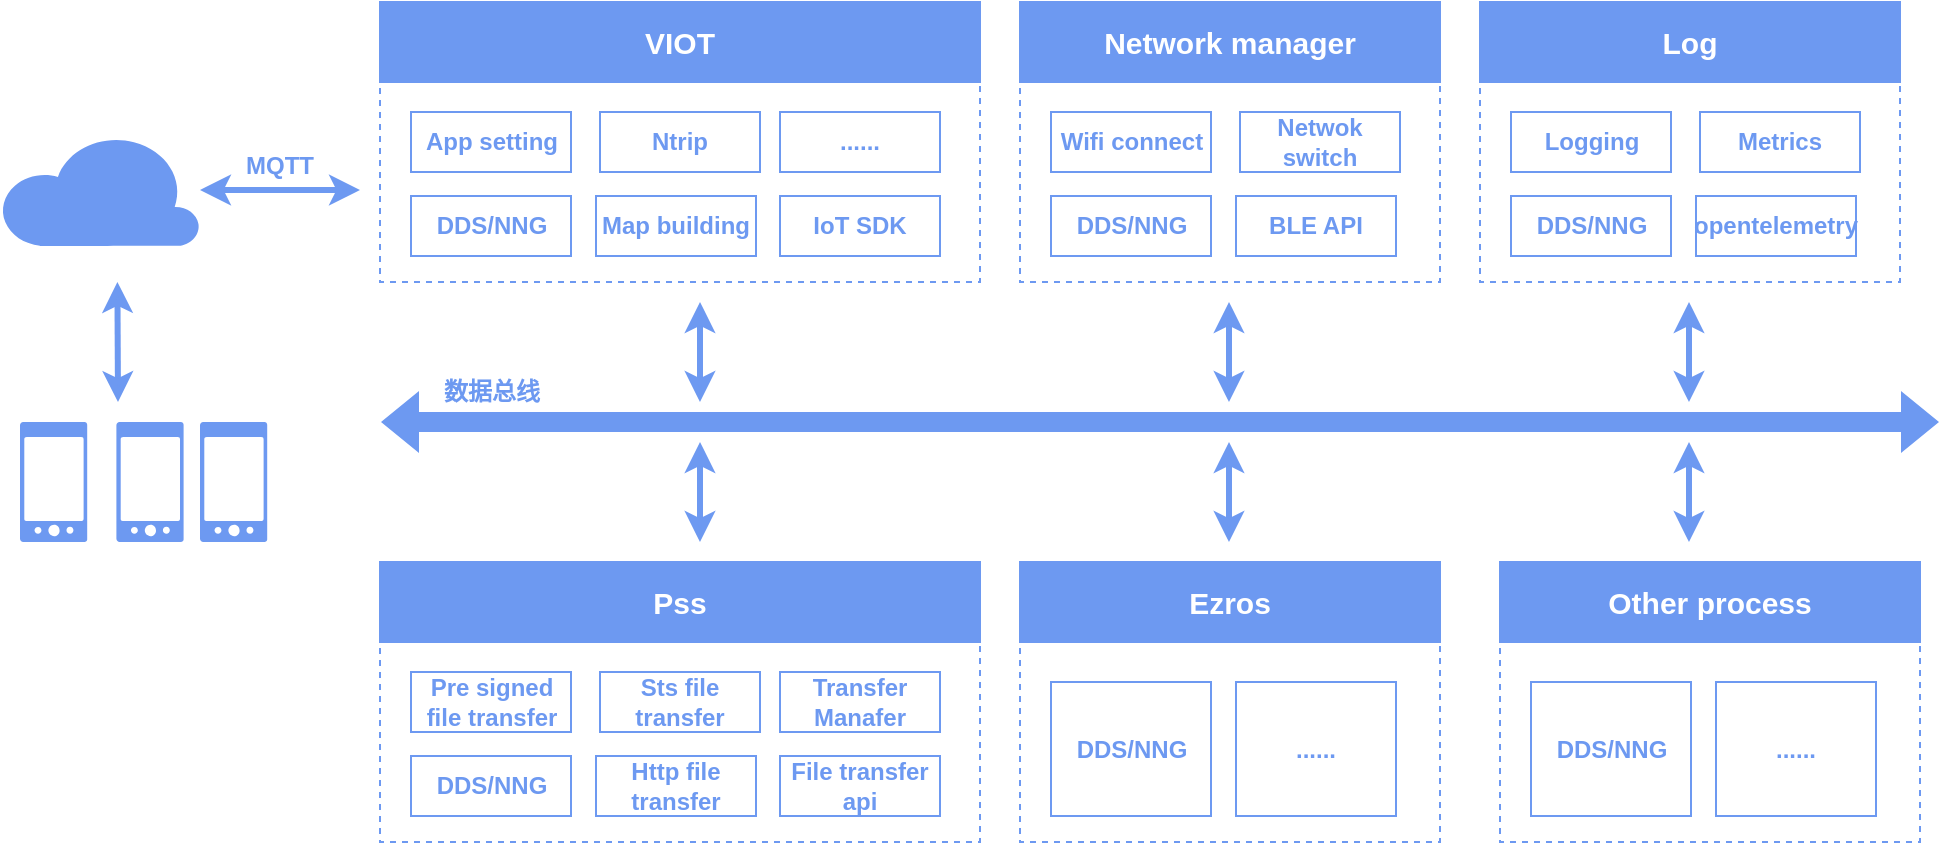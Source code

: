 <mxfile version="24.2.5" type="github">
  <diagram name="Page-1" id="JC4cb9zr0qlf4iiEeogh">
    <mxGraphModel dx="1369" dy="774" grid="1" gridSize="10" guides="1" tooltips="1" connect="1" arrows="1" fold="1" page="1" pageScale="1" pageWidth="980" pageHeight="1390" math="0" shadow="0">
      <root>
        <mxCell id="0" />
        <mxCell id="1" parent="0" />
        <mxCell id="fbuUso7rly-JQaLcUg9s-77" value="" style="group" vertex="1" connectable="0" parent="1">
          <mxGeometry x="270" y="300" width="300" height="140" as="geometry" />
        </mxCell>
        <mxCell id="fbuUso7rly-JQaLcUg9s-61" value="" style="rounded=0;whiteSpace=wrap;html=1;strokeColor=#6D99F1;dashed=1;" vertex="1" parent="fbuUso7rly-JQaLcUg9s-77">
          <mxGeometry width="300" height="140" as="geometry" />
        </mxCell>
        <mxCell id="fbuUso7rly-JQaLcUg9s-63" value="VIOT" style="rounded=0;whiteSpace=wrap;html=1;strokeColor=#6D99F1;fillColor=#6D99F1;fontColor=#FFFFFF;fontStyle=1;fontSize=15;" vertex="1" parent="fbuUso7rly-JQaLcUg9s-77">
          <mxGeometry width="300" height="40" as="geometry" />
        </mxCell>
        <mxCell id="fbuUso7rly-JQaLcUg9s-60" value="" style="shape=flexArrow;endArrow=classic;startArrow=classic;html=1;rounded=0;fillColor=#6D99F1;strokeColor=none;" edge="1" parent="1">
          <mxGeometry width="100" height="100" relative="1" as="geometry">
            <mxPoint x="270" y="510" as="sourcePoint" />
            <mxPoint x="1050" y="510" as="targetPoint" />
          </mxGeometry>
        </mxCell>
        <mxCell id="fbuUso7rly-JQaLcUg9s-64" value="&lt;font color=&quot;#6d99f1&quot;&gt;&lt;b&gt;DDS/NNG&lt;/b&gt;&lt;/font&gt;" style="rounded=0;whiteSpace=wrap;html=1;strokeColor=#6D99F1;" vertex="1" parent="1">
          <mxGeometry x="285.5" y="397" width="80" height="30" as="geometry" />
        </mxCell>
        <mxCell id="fbuUso7rly-JQaLcUg9s-71" value="" style="sketch=0;html=1;aspect=fixed;strokeColor=none;shadow=0;fillColor=#6D99F1;verticalAlign=top;labelPosition=center;verticalLabelPosition=bottom;shape=mxgraph.gcp2.phone_android" vertex="1" parent="1">
          <mxGeometry x="90.0" y="510" width="33.6" height="60" as="geometry" />
        </mxCell>
        <mxCell id="fbuUso7rly-JQaLcUg9s-81" style="edgeStyle=orthogonalEdgeStyle;rounded=0;orthogonalLoop=1;jettySize=auto;html=1;startArrow=classic;startFill=1;strokeWidth=3;strokeColor=#6D99F1;" edge="1" parent="1" source="fbuUso7rly-JQaLcUg9s-72">
          <mxGeometry relative="1" as="geometry">
            <mxPoint x="260" y="394" as="targetPoint" />
          </mxGeometry>
        </mxCell>
        <mxCell id="fbuUso7rly-JQaLcUg9s-72" value="" style="verticalLabelPosition=bottom;html=1;verticalAlign=top;align=center;strokeColor=none;fillColor=#6D99F1;shape=mxgraph.azure.cloud;" vertex="1" parent="1">
          <mxGeometry x="80" y="366" width="100" height="56" as="geometry" />
        </mxCell>
        <mxCell id="fbuUso7rly-JQaLcUg9s-73" value="&lt;font color=&quot;#6d99f1&quot;&gt;&lt;b&gt;Map building&lt;/b&gt;&lt;/font&gt;" style="rounded=0;whiteSpace=wrap;html=1;strokeColor=#6D99F1;" vertex="1" parent="1">
          <mxGeometry x="378" y="397" width="80" height="30" as="geometry" />
        </mxCell>
        <mxCell id="fbuUso7rly-JQaLcUg9s-75" value="&lt;b style=&quot;border-color: var(--border-color); color: rgb(109, 153, 241);&quot;&gt;App setting&lt;/b&gt;" style="rounded=0;whiteSpace=wrap;html=1;strokeColor=#6D99F1;" vertex="1" parent="1">
          <mxGeometry x="285.5" y="355" width="80" height="30" as="geometry" />
        </mxCell>
        <mxCell id="fbuUso7rly-JQaLcUg9s-76" value="&lt;font color=&quot;#6d99f1&quot;&gt;&lt;b&gt;Ntrip&lt;/b&gt;&lt;/font&gt;" style="rounded=0;whiteSpace=wrap;html=1;strokeColor=#6D99F1;" vertex="1" parent="1">
          <mxGeometry x="380" y="355" width="80" height="30" as="geometry" />
        </mxCell>
        <mxCell id="fbuUso7rly-JQaLcUg9s-78" value="&lt;b style=&quot;border-color: var(--border-color); color: rgb(109, 153, 241);&quot;&gt;IoT SDK&lt;/b&gt;" style="rounded=0;whiteSpace=wrap;html=1;strokeColor=#6D99F1;" vertex="1" parent="1">
          <mxGeometry x="470" y="397" width="80" height="30" as="geometry" />
        </mxCell>
        <mxCell id="fbuUso7rly-JQaLcUg9s-79" value="&lt;font color=&quot;#6d99f1&quot;&gt;&lt;b&gt;......&lt;/b&gt;&lt;/font&gt;" style="rounded=0;whiteSpace=wrap;html=1;strokeColor=#6D99F1;" vertex="1" parent="1">
          <mxGeometry x="470" y="355" width="80" height="30" as="geometry" />
        </mxCell>
        <mxCell id="fbuUso7rly-JQaLcUg9s-82" value="" style="group" vertex="1" connectable="0" parent="1">
          <mxGeometry x="590" y="300" width="210" height="140" as="geometry" />
        </mxCell>
        <mxCell id="fbuUso7rly-JQaLcUg9s-83" value="" style="rounded=0;whiteSpace=wrap;html=1;strokeColor=#6D99F1;dashed=1;" vertex="1" parent="fbuUso7rly-JQaLcUg9s-82">
          <mxGeometry width="210" height="140" as="geometry" />
        </mxCell>
        <mxCell id="fbuUso7rly-JQaLcUg9s-84" value="Network manager" style="rounded=0;whiteSpace=wrap;html=1;strokeColor=#6D99F1;fillColor=#6D99F1;fontColor=#FFFFFF;fontStyle=1;fontSize=15;" vertex="1" parent="fbuUso7rly-JQaLcUg9s-82">
          <mxGeometry width="210" height="40" as="geometry" />
        </mxCell>
        <mxCell id="fbuUso7rly-JQaLcUg9s-85" value="&lt;b style=&quot;border-color: var(--border-color); color: rgb(109, 153, 241);&quot;&gt;DDS/NNG&lt;/b&gt;" style="rounded=0;whiteSpace=wrap;html=1;strokeColor=#6D99F1;" vertex="1" parent="1">
          <mxGeometry x="605.5" y="397" width="80" height="30" as="geometry" />
        </mxCell>
        <mxCell id="fbuUso7rly-JQaLcUg9s-86" value="&lt;font color=&quot;#6d99f1&quot;&gt;&lt;b&gt;BLE API&lt;/b&gt;&lt;/font&gt;" style="rounded=0;whiteSpace=wrap;html=1;strokeColor=#6D99F1;" vertex="1" parent="1">
          <mxGeometry x="698" y="397" width="80" height="30" as="geometry" />
        </mxCell>
        <mxCell id="fbuUso7rly-JQaLcUg9s-87" value="&lt;font color=&quot;#6d99f1&quot;&gt;&lt;b&gt;Wifi connect&lt;/b&gt;&lt;/font&gt;" style="rounded=0;whiteSpace=wrap;html=1;strokeColor=#6D99F1;" vertex="1" parent="1">
          <mxGeometry x="605.5" y="355" width="80" height="30" as="geometry" />
        </mxCell>
        <mxCell id="fbuUso7rly-JQaLcUg9s-88" value="&lt;font color=&quot;#6d99f1&quot;&gt;&lt;b&gt;Netwok switch&lt;/b&gt;&lt;/font&gt;" style="rounded=0;whiteSpace=wrap;html=1;strokeColor=#6D99F1;" vertex="1" parent="1">
          <mxGeometry x="700" y="355" width="80" height="30" as="geometry" />
        </mxCell>
        <mxCell id="fbuUso7rly-JQaLcUg9s-95" value="&lt;font color=&quot;#6d99f1&quot;&gt;&lt;b&gt;MQTT&lt;/b&gt;&lt;/font&gt;" style="text;html=1;align=center;verticalAlign=middle;whiteSpace=wrap;rounded=0;" vertex="1" parent="1">
          <mxGeometry x="190" y="367" width="60" height="30" as="geometry" />
        </mxCell>
        <mxCell id="fbuUso7rly-JQaLcUg9s-99" value="" style="endArrow=classic;startArrow=classic;html=1;rounded=0;strokeColor=#6D99F1;strokeWidth=3;" edge="1" parent="1">
          <mxGeometry width="50" height="50" relative="1" as="geometry">
            <mxPoint x="430" y="500" as="sourcePoint" />
            <mxPoint x="430" y="450" as="targetPoint" />
          </mxGeometry>
        </mxCell>
        <mxCell id="fbuUso7rly-JQaLcUg9s-100" value="" style="endArrow=classic;startArrow=classic;html=1;rounded=0;strokeColor=#6D99F1;strokeWidth=3;" edge="1" parent="1">
          <mxGeometry width="50" height="50" relative="1" as="geometry">
            <mxPoint x="694.5" y="500" as="sourcePoint" />
            <mxPoint x="694.5" y="450" as="targetPoint" />
          </mxGeometry>
        </mxCell>
        <mxCell id="fbuUso7rly-JQaLcUg9s-101" value="" style="group" vertex="1" connectable="0" parent="1">
          <mxGeometry x="820" y="300" width="210" height="140" as="geometry" />
        </mxCell>
        <mxCell id="fbuUso7rly-JQaLcUg9s-102" value="" style="rounded=0;whiteSpace=wrap;html=1;strokeColor=#6D99F1;dashed=1;" vertex="1" parent="fbuUso7rly-JQaLcUg9s-101">
          <mxGeometry width="210" height="140" as="geometry" />
        </mxCell>
        <mxCell id="fbuUso7rly-JQaLcUg9s-103" value="Log" style="rounded=0;whiteSpace=wrap;html=1;strokeColor=#6D99F1;fillColor=#6D99F1;fontColor=#FFFFFF;fontStyle=1;fontSize=15;" vertex="1" parent="fbuUso7rly-JQaLcUg9s-101">
          <mxGeometry width="210" height="40" as="geometry" />
        </mxCell>
        <mxCell id="fbuUso7rly-JQaLcUg9s-104" value="&lt;b style=&quot;border-color: var(--border-color); color: rgb(109, 153, 241);&quot;&gt;DDS/NNG&lt;/b&gt;" style="rounded=0;whiteSpace=wrap;html=1;strokeColor=#6D99F1;" vertex="1" parent="1">
          <mxGeometry x="835.5" y="397" width="80" height="30" as="geometry" />
        </mxCell>
        <mxCell id="fbuUso7rly-JQaLcUg9s-105" value="&lt;font color=&quot;#6d99f1&quot;&gt;&lt;b&gt;opentelemetry&lt;/b&gt;&lt;/font&gt;" style="rounded=0;whiteSpace=wrap;html=1;strokeColor=#6D99F1;" vertex="1" parent="1">
          <mxGeometry x="928" y="397" width="80" height="30" as="geometry" />
        </mxCell>
        <mxCell id="fbuUso7rly-JQaLcUg9s-106" value="&lt;span style=&quot;color: rgb(109, 153, 241); font-weight: 700;&quot;&gt;Logging&lt;/span&gt;" style="rounded=0;whiteSpace=wrap;html=1;strokeColor=#6D99F1;" vertex="1" parent="1">
          <mxGeometry x="835.5" y="355" width="80" height="30" as="geometry" />
        </mxCell>
        <mxCell id="fbuUso7rly-JQaLcUg9s-107" value="&lt;span style=&quot;color: rgb(109, 153, 241); font-weight: 700;&quot;&gt;Metrics&lt;/span&gt;" style="rounded=0;whiteSpace=wrap;html=1;strokeColor=#6D99F1;" vertex="1" parent="1">
          <mxGeometry x="930" y="355" width="80" height="30" as="geometry" />
        </mxCell>
        <mxCell id="fbuUso7rly-JQaLcUg9s-109" value="" style="endArrow=classic;startArrow=classic;html=1;rounded=0;strokeColor=#6D99F1;strokeWidth=3;" edge="1" parent="1">
          <mxGeometry width="50" height="50" relative="1" as="geometry">
            <mxPoint x="139" y="500" as="sourcePoint" />
            <mxPoint x="138.7" y="440" as="targetPoint" />
          </mxGeometry>
        </mxCell>
        <mxCell id="fbuUso7rly-JQaLcUg9s-110" value="" style="endArrow=classic;startArrow=classic;html=1;rounded=0;strokeColor=#6D99F1;strokeWidth=3;" edge="1" parent="1">
          <mxGeometry width="50" height="50" relative="1" as="geometry">
            <mxPoint x="924.5" y="500" as="sourcePoint" />
            <mxPoint x="924.5" y="450" as="targetPoint" />
          </mxGeometry>
        </mxCell>
        <mxCell id="fbuUso7rly-JQaLcUg9s-111" value="" style="group" vertex="1" connectable="0" parent="1">
          <mxGeometry x="270" y="580" width="300" height="140" as="geometry" />
        </mxCell>
        <mxCell id="fbuUso7rly-JQaLcUg9s-112" value="" style="rounded=0;whiteSpace=wrap;html=1;strokeColor=#6D99F1;dashed=1;" vertex="1" parent="fbuUso7rly-JQaLcUg9s-111">
          <mxGeometry width="300" height="140" as="geometry" />
        </mxCell>
        <mxCell id="fbuUso7rly-JQaLcUg9s-113" value="Pss" style="rounded=0;whiteSpace=wrap;html=1;strokeColor=#6D99F1;fillColor=#6D99F1;fontColor=#FFFFFF;fontStyle=1;fontSize=15;" vertex="1" parent="fbuUso7rly-JQaLcUg9s-111">
          <mxGeometry width="300" height="40" as="geometry" />
        </mxCell>
        <mxCell id="fbuUso7rly-JQaLcUg9s-114" value="&lt;font color=&quot;#6d99f1&quot;&gt;&lt;b&gt;DDS/NNG&lt;/b&gt;&lt;/font&gt;" style="rounded=0;whiteSpace=wrap;html=1;strokeColor=#6D99F1;" vertex="1" parent="1">
          <mxGeometry x="285.5" y="677" width="80" height="30" as="geometry" />
        </mxCell>
        <mxCell id="fbuUso7rly-JQaLcUg9s-115" value="&lt;span style=&quot;color: rgb(109, 153, 241); font-weight: 700;&quot;&gt;Http file&lt;/span&gt;&lt;div style=&quot;border-color: var(--border-color); color: rgb(109, 153, 241); font-weight: 700;&quot;&gt;transfer&lt;/div&gt;" style="rounded=0;whiteSpace=wrap;html=1;strokeColor=#6D99F1;" vertex="1" parent="1">
          <mxGeometry x="378" y="677" width="80" height="30" as="geometry" />
        </mxCell>
        <mxCell id="fbuUso7rly-JQaLcUg9s-116" value="&lt;span style=&quot;color: rgb(109, 153, 241); font-weight: 700;&quot;&gt;Pre signed&lt;/span&gt;&lt;div style=&quot;border-color: var(--border-color); color: rgb(109, 153, 241); font-weight: 700;&quot;&gt;file transfer&lt;/div&gt;" style="rounded=0;whiteSpace=wrap;html=1;strokeColor=#6D99F1;" vertex="1" parent="1">
          <mxGeometry x="285.5" y="635" width="80" height="30" as="geometry" />
        </mxCell>
        <mxCell id="fbuUso7rly-JQaLcUg9s-117" value="&lt;span style=&quot;color: rgb(109, 153, 241); font-weight: 700;&quot;&gt;Sts file&lt;/span&gt;&lt;div style=&quot;border-color: var(--border-color); color: rgb(109, 153, 241); font-weight: 700;&quot;&gt;transfer&lt;/div&gt;" style="rounded=0;whiteSpace=wrap;html=1;strokeColor=#6D99F1;" vertex="1" parent="1">
          <mxGeometry x="380" y="635" width="80" height="30" as="geometry" />
        </mxCell>
        <mxCell id="fbuUso7rly-JQaLcUg9s-118" value="&lt;b style=&quot;border-color: var(--border-color); color: rgb(109, 153, 241);&quot;&gt;File transfer api&lt;/b&gt;" style="rounded=0;whiteSpace=wrap;html=1;strokeColor=#6D99F1;" vertex="1" parent="1">
          <mxGeometry x="470" y="677" width="80" height="30" as="geometry" />
        </mxCell>
        <mxCell id="fbuUso7rly-JQaLcUg9s-119" value="&lt;span style=&quot;color: rgb(109, 153, 241); font-weight: 700;&quot;&gt;Transfer&lt;/span&gt;&lt;div style=&quot;border-color: var(--border-color); color: rgb(109, 153, 241); font-weight: 700;&quot;&gt;Manafer&lt;/div&gt;" style="rounded=0;whiteSpace=wrap;html=1;strokeColor=#6D99F1;" vertex="1" parent="1">
          <mxGeometry x="470" y="635" width="80" height="30" as="geometry" />
        </mxCell>
        <mxCell id="fbuUso7rly-JQaLcUg9s-120" value="&lt;font color=&quot;#6d99f1&quot;&gt;&lt;b&gt;数据总线&lt;/b&gt;&lt;/font&gt;" style="text;html=1;align=center;verticalAlign=middle;whiteSpace=wrap;rounded=0;" vertex="1" parent="1">
          <mxGeometry x="295.5" y="480" width="60" height="30" as="geometry" />
        </mxCell>
        <mxCell id="fbuUso7rly-JQaLcUg9s-122" value="" style="sketch=0;html=1;aspect=fixed;strokeColor=none;shadow=0;fillColor=#6D99F1;verticalAlign=top;labelPosition=center;verticalLabelPosition=bottom;shape=mxgraph.gcp2.phone_android" vertex="1" parent="1">
          <mxGeometry x="138.2" y="510" width="33.6" height="60" as="geometry" />
        </mxCell>
        <mxCell id="fbuUso7rly-JQaLcUg9s-123" value="" style="sketch=0;html=1;aspect=fixed;strokeColor=none;shadow=0;fillColor=#6D99F1;verticalAlign=top;labelPosition=center;verticalLabelPosition=bottom;shape=mxgraph.gcp2.phone_android" vertex="1" parent="1">
          <mxGeometry x="180.0" y="510" width="33.6" height="60" as="geometry" />
        </mxCell>
        <mxCell id="fbuUso7rly-JQaLcUg9s-138" value="" style="group" vertex="1" connectable="0" parent="1">
          <mxGeometry x="590" y="580" width="210" height="140" as="geometry" />
        </mxCell>
        <mxCell id="fbuUso7rly-JQaLcUg9s-139" value="" style="rounded=0;whiteSpace=wrap;html=1;strokeColor=#6D99F1;dashed=1;" vertex="1" parent="fbuUso7rly-JQaLcUg9s-138">
          <mxGeometry width="210" height="140" as="geometry" />
        </mxCell>
        <mxCell id="fbuUso7rly-JQaLcUg9s-140" value="Ezros" style="rounded=0;whiteSpace=wrap;html=1;strokeColor=#6D99F1;fillColor=#6D99F1;fontColor=#FFFFFF;fontStyle=1;fontSize=15;" vertex="1" parent="fbuUso7rly-JQaLcUg9s-138">
          <mxGeometry width="210" height="40" as="geometry" />
        </mxCell>
        <mxCell id="fbuUso7rly-JQaLcUg9s-141" value="&lt;b style=&quot;border-color: var(--border-color); color: rgb(109, 153, 241);&quot;&gt;DDS/NNG&lt;/b&gt;" style="rounded=0;whiteSpace=wrap;html=1;strokeColor=#6D99F1;" vertex="1" parent="1">
          <mxGeometry x="605.5" y="640" width="80" height="67" as="geometry" />
        </mxCell>
        <mxCell id="fbuUso7rly-JQaLcUg9s-142" value="&lt;font color=&quot;#6d99f1&quot;&gt;&lt;b&gt;......&lt;/b&gt;&lt;/font&gt;" style="rounded=0;whiteSpace=wrap;html=1;strokeColor=#6D99F1;" vertex="1" parent="1">
          <mxGeometry x="698" y="640" width="80" height="67" as="geometry" />
        </mxCell>
        <mxCell id="fbuUso7rly-JQaLcUg9s-153" value="" style="group" vertex="1" connectable="0" parent="1">
          <mxGeometry x="830" y="580" width="210" height="140" as="geometry" />
        </mxCell>
        <mxCell id="fbuUso7rly-JQaLcUg9s-154" value="" style="rounded=0;whiteSpace=wrap;html=1;strokeColor=#6D99F1;dashed=1;" vertex="1" parent="fbuUso7rly-JQaLcUg9s-153">
          <mxGeometry width="210" height="140" as="geometry" />
        </mxCell>
        <mxCell id="fbuUso7rly-JQaLcUg9s-155" value="Other process" style="rounded=0;whiteSpace=wrap;html=1;strokeColor=#6D99F1;fillColor=#6D99F1;fontColor=#FFFFFF;fontStyle=1;fontSize=15;" vertex="1" parent="fbuUso7rly-JQaLcUg9s-153">
          <mxGeometry width="210" height="40" as="geometry" />
        </mxCell>
        <mxCell id="fbuUso7rly-JQaLcUg9s-156" value="&lt;b style=&quot;border-color: var(--border-color); color: rgb(109, 153, 241);&quot;&gt;DDS/NNG&lt;/b&gt;" style="rounded=0;whiteSpace=wrap;html=1;strokeColor=#6D99F1;" vertex="1" parent="1">
          <mxGeometry x="845.5" y="640" width="80" height="67" as="geometry" />
        </mxCell>
        <mxCell id="fbuUso7rly-JQaLcUg9s-157" value="&lt;font color=&quot;#6d99f1&quot;&gt;&lt;b&gt;......&lt;/b&gt;&lt;/font&gt;" style="rounded=0;whiteSpace=wrap;html=1;strokeColor=#6D99F1;" vertex="1" parent="1">
          <mxGeometry x="938" y="640" width="80" height="67" as="geometry" />
        </mxCell>
        <mxCell id="fbuUso7rly-JQaLcUg9s-159" value="" style="endArrow=classic;startArrow=classic;html=1;rounded=0;strokeColor=#6D99F1;strokeWidth=3;" edge="1" parent="1">
          <mxGeometry width="50" height="50" relative="1" as="geometry">
            <mxPoint x="430" y="570" as="sourcePoint" />
            <mxPoint x="430" y="520" as="targetPoint" />
          </mxGeometry>
        </mxCell>
        <mxCell id="fbuUso7rly-JQaLcUg9s-160" value="" style="endArrow=classic;startArrow=classic;html=1;rounded=0;strokeColor=#6D99F1;strokeWidth=3;" edge="1" parent="1">
          <mxGeometry width="50" height="50" relative="1" as="geometry">
            <mxPoint x="694.5" y="570" as="sourcePoint" />
            <mxPoint x="694.5" y="520" as="targetPoint" />
          </mxGeometry>
        </mxCell>
        <mxCell id="fbuUso7rly-JQaLcUg9s-161" value="" style="endArrow=classic;startArrow=classic;html=1;rounded=0;strokeColor=#6D99F1;strokeWidth=3;" edge="1" parent="1">
          <mxGeometry width="50" height="50" relative="1" as="geometry">
            <mxPoint x="924.5" y="570" as="sourcePoint" />
            <mxPoint x="924.5" y="520" as="targetPoint" />
          </mxGeometry>
        </mxCell>
      </root>
    </mxGraphModel>
  </diagram>
</mxfile>
